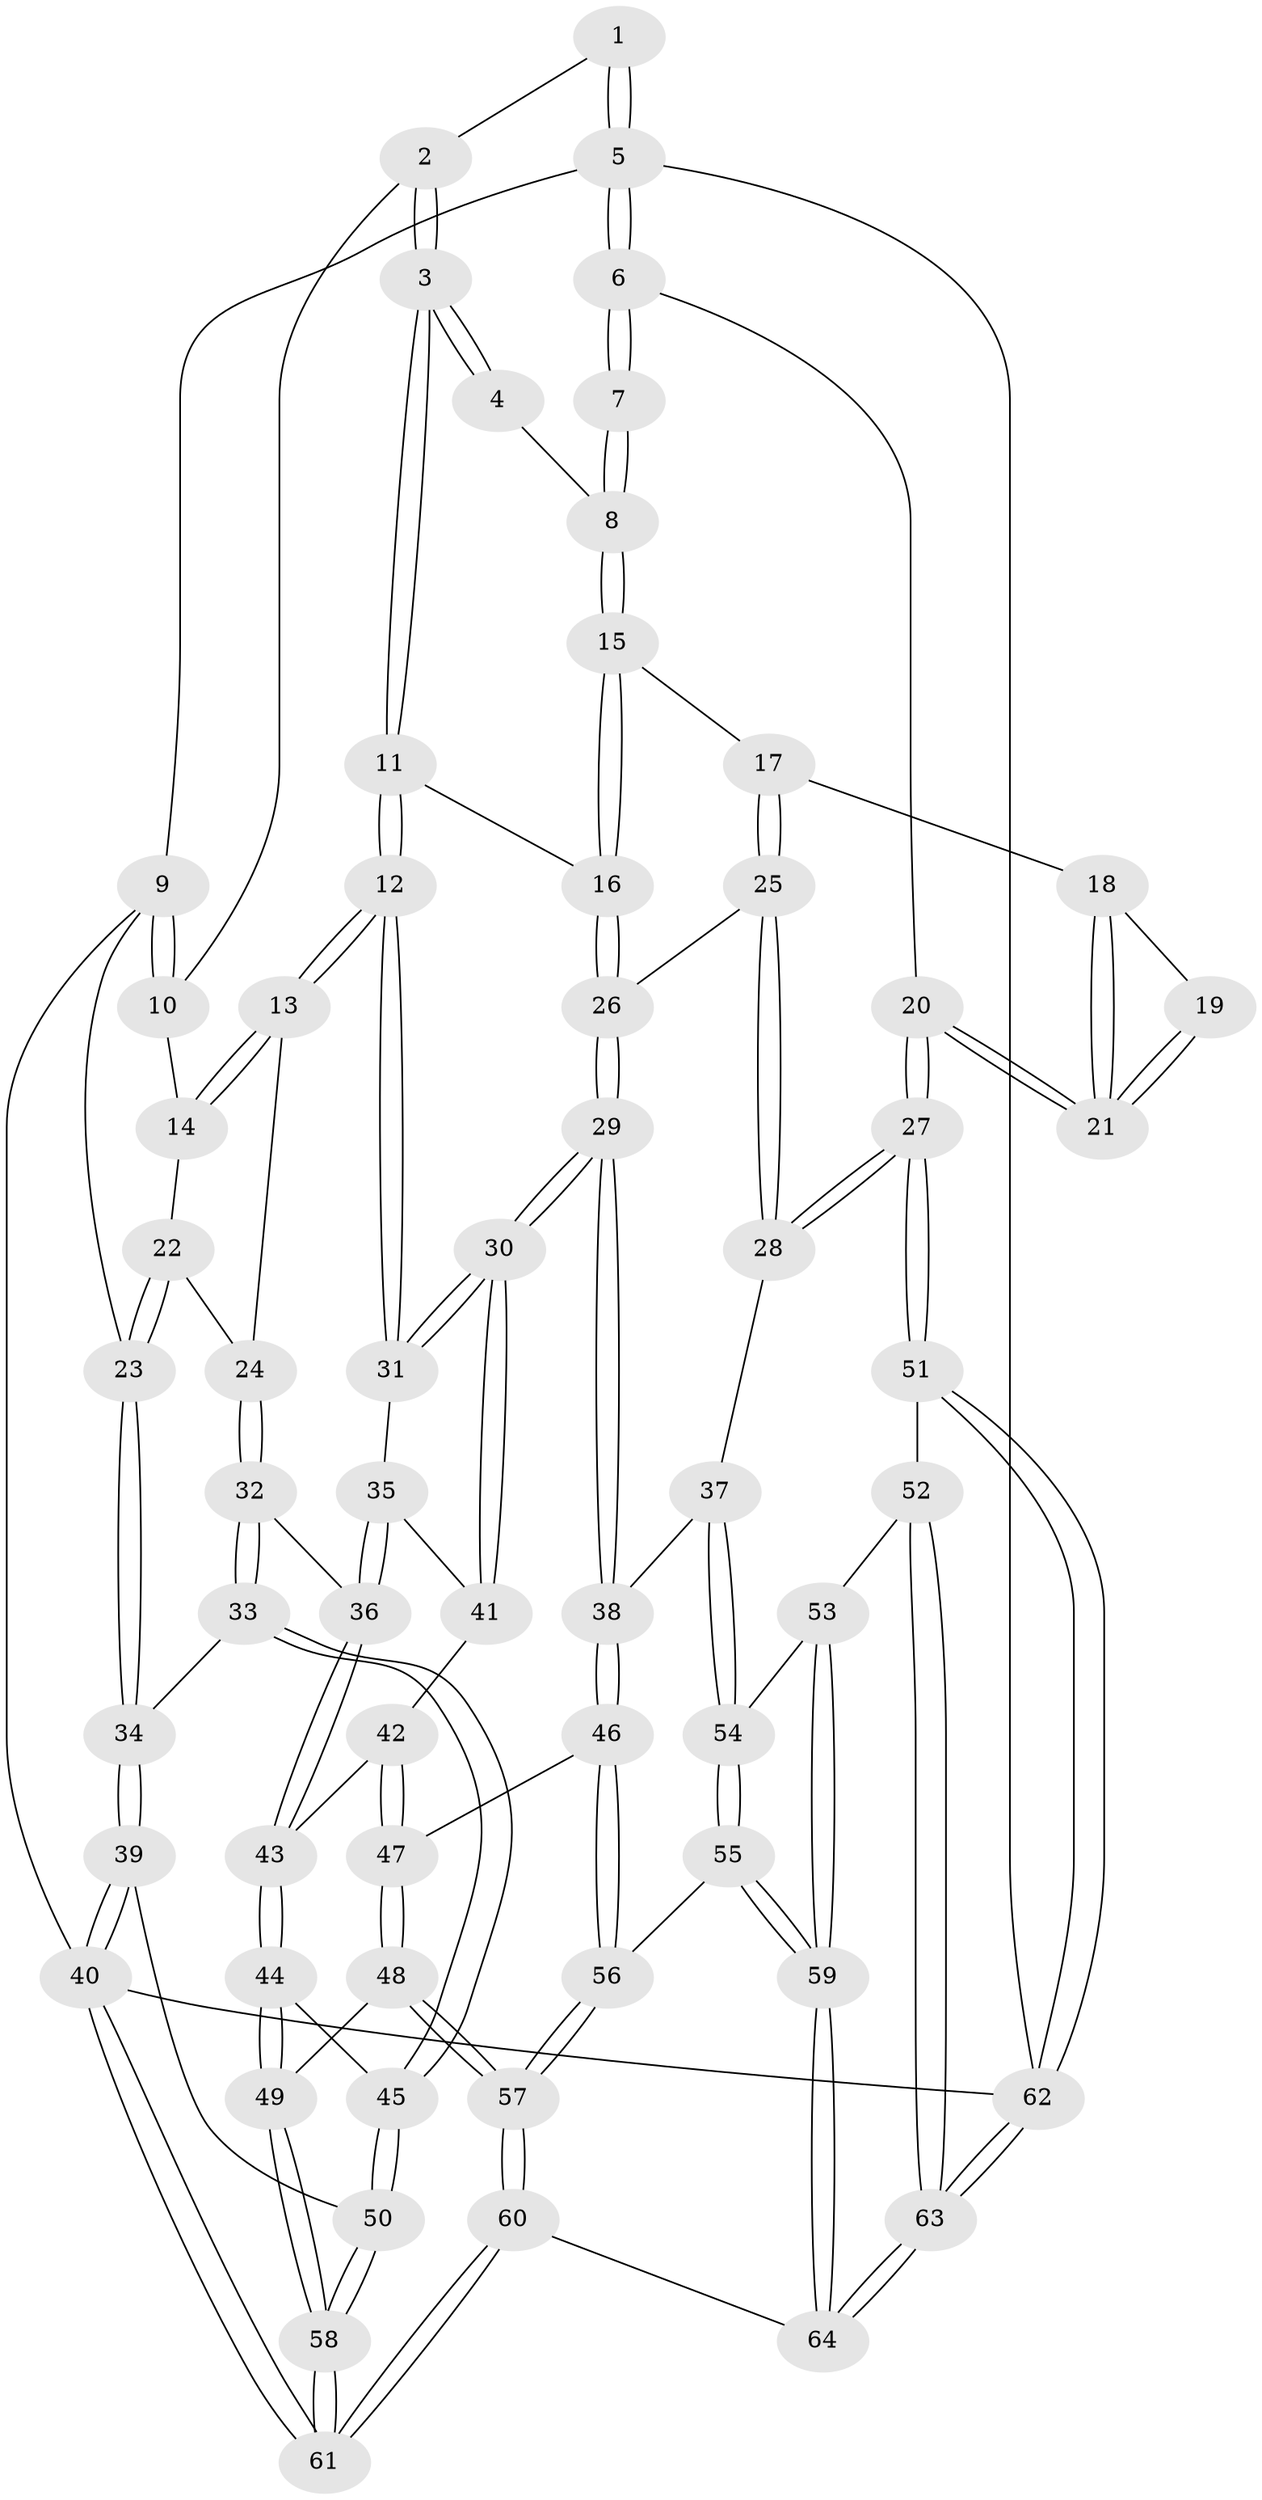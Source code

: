 // Generated by graph-tools (version 1.1) at 2025/17/03/09/25 04:17:13]
// undirected, 64 vertices, 157 edges
graph export_dot {
graph [start="1"]
  node [color=gray90,style=filled];
  1 [pos="+0.8476131934850939+0"];
  2 [pos="+0.21249165595665095+0"];
  3 [pos="+0.42984528573627395+0.19470045593015978"];
  4 [pos="+0.779770048865939+0"];
  5 [pos="+1+0"];
  6 [pos="+1+0.32431932555115556"];
  7 [pos="+0.926761313987972+0.2601252399934444"];
  8 [pos="+0.7901341815484662+0.18779763783672448"];
  9 [pos="+0+0"];
  10 [pos="+0.0753348422501499+0"];
  11 [pos="+0.4509867509287596+0.25382130018808235"];
  12 [pos="+0.3561952918691009+0.4161586315928046"];
  13 [pos="+0.3027605619119628+0.41816666332358543"];
  14 [pos="+0.212575639683063+0.3606533194678889"];
  15 [pos="+0.6710945864222491+0.29794015319234646"];
  16 [pos="+0.5961340541433043+0.3078891532553109"];
  17 [pos="+0.7446627934109914+0.3846862381410799"];
  18 [pos="+0.7510249111027348+0.38625795012378705"];
  19 [pos="+0.8647603007363188+0.33566872025585176"];
  20 [pos="+1+0.6420764160525053"];
  21 [pos="+0.8370893587169168+0.42590557680303953"];
  22 [pos="+0.05672407274122832+0.3583509118650427"];
  23 [pos="+0+0.21132656064654876"];
  24 [pos="+0.17088920345914493+0.496061673055841"];
  25 [pos="+0.7319280254979711+0.5218081439908432"];
  26 [pos="+0.6092114597750373+0.5252811044451257"];
  27 [pos="+1+0.6715230387623792"];
  28 [pos="+0.8615553099614094+0.6233876293731131"];
  29 [pos="+0.5073102334882014+0.6530776617091164"];
  30 [pos="+0.44533293233270665+0.6017941783787243"];
  31 [pos="+0.3863774339986695+0.5145719385616662"];
  32 [pos="+0.13625627193140544+0.5617167789296045"];
  33 [pos="+0+0.5771310560136647"];
  34 [pos="+0+0.5543686550726383"];
  35 [pos="+0.19202085009459965+0.6297561445952753"];
  36 [pos="+0.19046474233065125+0.6304714997933889"];
  37 [pos="+0.5710896607127016+0.6975271596491144"];
  38 [pos="+0.5105277787192243+0.6634337879973794"];
  39 [pos="+0+0.7910112955736429"];
  40 [pos="+0+1"];
  41 [pos="+0.36601153163185834+0.6377490758140416"];
  42 [pos="+0.2798447325844229+0.69029550578972"];
  43 [pos="+0.19538078691181723+0.6812363097270231"];
  44 [pos="+0.15513495233960273+0.7756104187538359"];
  45 [pos="+0.1348294428121761+0.782583841992684"];
  46 [pos="+0.45101226361247054+0.7528159932136111"];
  47 [pos="+0.33696837627032855+0.7808959215469343"];
  48 [pos="+0.2607588573828983+0.836172699844393"];
  49 [pos="+0.2546428651374791+0.8333137674243792"];
  50 [pos="+0.1281096591611861+0.7906637114908949"];
  51 [pos="+1+0.673784557358773"];
  52 [pos="+0.9266062412557409+0.7687196586151673"];
  53 [pos="+0.8046234232666137+0.8071682080425325"];
  54 [pos="+0.6261920842930027+0.7812134324284836"];
  55 [pos="+0.6235795123907503+0.9134448876242167"];
  56 [pos="+0.45136402131027153+0.8723547271592736"];
  57 [pos="+0.3488738079898198+1"];
  58 [pos="+0+1"];
  59 [pos="+0.6577645242183813+0.9958226413508191"];
  60 [pos="+0.34080153683171643+1"];
  61 [pos="+0+1"];
  62 [pos="+1+1"];
  63 [pos="+0.6834176859290746+1"];
  64 [pos="+0.6749785032594423+1"];
  1 -- 2;
  1 -- 5;
  1 -- 5;
  2 -- 3;
  2 -- 3;
  2 -- 10;
  3 -- 4;
  3 -- 4;
  3 -- 11;
  3 -- 11;
  4 -- 8;
  5 -- 6;
  5 -- 6;
  5 -- 9;
  5 -- 62;
  6 -- 7;
  6 -- 7;
  6 -- 20;
  7 -- 8;
  7 -- 8;
  8 -- 15;
  8 -- 15;
  9 -- 10;
  9 -- 10;
  9 -- 23;
  9 -- 40;
  10 -- 14;
  11 -- 12;
  11 -- 12;
  11 -- 16;
  12 -- 13;
  12 -- 13;
  12 -- 31;
  12 -- 31;
  13 -- 14;
  13 -- 14;
  13 -- 24;
  14 -- 22;
  15 -- 16;
  15 -- 16;
  15 -- 17;
  16 -- 26;
  16 -- 26;
  17 -- 18;
  17 -- 25;
  17 -- 25;
  18 -- 19;
  18 -- 21;
  18 -- 21;
  19 -- 21;
  19 -- 21;
  20 -- 21;
  20 -- 21;
  20 -- 27;
  20 -- 27;
  22 -- 23;
  22 -- 23;
  22 -- 24;
  23 -- 34;
  23 -- 34;
  24 -- 32;
  24 -- 32;
  25 -- 26;
  25 -- 28;
  25 -- 28;
  26 -- 29;
  26 -- 29;
  27 -- 28;
  27 -- 28;
  27 -- 51;
  27 -- 51;
  28 -- 37;
  29 -- 30;
  29 -- 30;
  29 -- 38;
  29 -- 38;
  30 -- 31;
  30 -- 31;
  30 -- 41;
  30 -- 41;
  31 -- 35;
  32 -- 33;
  32 -- 33;
  32 -- 36;
  33 -- 34;
  33 -- 45;
  33 -- 45;
  34 -- 39;
  34 -- 39;
  35 -- 36;
  35 -- 36;
  35 -- 41;
  36 -- 43;
  36 -- 43;
  37 -- 38;
  37 -- 54;
  37 -- 54;
  38 -- 46;
  38 -- 46;
  39 -- 40;
  39 -- 40;
  39 -- 50;
  40 -- 61;
  40 -- 61;
  40 -- 62;
  41 -- 42;
  42 -- 43;
  42 -- 47;
  42 -- 47;
  43 -- 44;
  43 -- 44;
  44 -- 45;
  44 -- 49;
  44 -- 49;
  45 -- 50;
  45 -- 50;
  46 -- 47;
  46 -- 56;
  46 -- 56;
  47 -- 48;
  47 -- 48;
  48 -- 49;
  48 -- 57;
  48 -- 57;
  49 -- 58;
  49 -- 58;
  50 -- 58;
  50 -- 58;
  51 -- 52;
  51 -- 62;
  51 -- 62;
  52 -- 53;
  52 -- 63;
  52 -- 63;
  53 -- 54;
  53 -- 59;
  53 -- 59;
  54 -- 55;
  54 -- 55;
  55 -- 56;
  55 -- 59;
  55 -- 59;
  56 -- 57;
  56 -- 57;
  57 -- 60;
  57 -- 60;
  58 -- 61;
  58 -- 61;
  59 -- 64;
  59 -- 64;
  60 -- 61;
  60 -- 61;
  60 -- 64;
  62 -- 63;
  62 -- 63;
  63 -- 64;
  63 -- 64;
}
